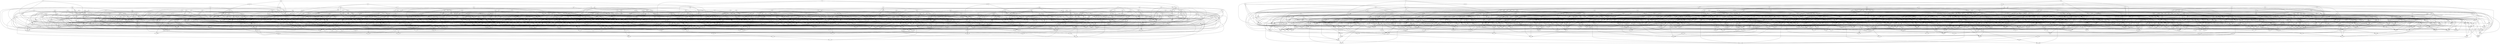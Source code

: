digraph {
	zsx -> hvl
	zsj -> gmx
	zsj -> xgd
	zsj -> tbb
	rbb -> pbx
	rbb -> gtj
	frz -> qfr
	frz -> nhc
	zzf -> gqd
	zzf -> pxp
	qcr -> zbz
	qcr -> vmz
	htd -> jln
	mkd -> qrx
	ndl -> xcv
	ndl -> bvt
	jdr -> tfb
	jdr -> tbn
	jdr -> gmz
	hcz -> tjc
	hcz -> nrh
	qnx -> jxg
	qjf -> ztk
	qjf -> jsl
	rgq -> spq
	rgq -> srx
	rgq -> cgs
	rgq -> jhj
	fhl -> nzp
	tdv -> zss
	fqz -> zqc
	zbt -> hxc
	zbt -> cbh
	zbt -> kpc
	zbt -> fls
	zbt -> rvq
	xqn -> lhc
	xqn -> prp
	xqn -> hgk
	xqn -> tjb
	qfx -> plj
	qfx -> gmb
	bmx -> xxh
	hhj -> xrj
	bbl -> mmp
	bbl -> hhr
	bbl -> xqk
	bbl -> frz
	tjl -> klk
	tbh -> psc
	tbh -> tsm
	tbh -> jjc
	dbb -> tst
	dbb -> bck
	pxp -> jsf
	bqm -> snb
	bqm -> fhj
	bqm -> zpm
	bqm -> vmv
	bqm -> xht
	fzp -> rgv
	fzp -> bjv
	fzp -> xgd
	fzp -> zpr
	pkq -> mjx
	pkq -> rzz
	pkq -> rgj
	bsv -> nlz
	bsv -> rkc
	bsv -> jkg
	bsv -> zfc
	ppz -> cdc
	ppz -> ssm
	ppz -> dpm
	tbq -> tbh
	tbq -> nqh
	tbq -> gnk
	tbq -> gjs
	zgp -> zcd
	zgp -> bxz
	zgp -> qns
	xxq -> blc
	xxq -> msk
	mkf -> gkz
	mkf -> qfr
	mkf -> ggx
	nts -> mhv
	nts -> cpc
	nts -> jkv
	nts -> bpl
	kqs -> bht
	tqv -> cbn
	tqv -> xtd
	tqv -> hsb
	tqv -> jsf
	crx -> dlb
	crx -> snb
	bzm -> jjv
	mrt -> lpm
	kds -> zqx
	kds -> lpn
	kds -> tnv
	kds -> xzx
	qss -> xgd
	qss -> tvt
	qss -> bmg
	qss -> cfc
	pcn -> vlk
	pcn -> nvp
	pcn -> xnh
	pcn -> qjf
	hxt -> hzg
	hxt -> mgc
	hxt -> kbb
	hxt -> hkl
	mjv -> tmp
	mjv -> ndj
	mjv -> ktf
	nnr -> grs
	tsm -> grj
	cls -> jgz
	cls -> tvf
	kpr -> ljq
	kpr -> vdp
	xzk -> pgx
	xzk -> jdq
	xzk -> qdp
	zjs -> bdm
	zjs -> grp
	zjs -> snb
	zjs -> ffv
	zjs -> mqf
	sxr -> grs
	sxr -> cpc
	xzg -> fsf
	xzg -> xzk
	cdz -> qxr
	qtr -> bzc
	jvd -> nkk
	jvd -> kkt
	jjh -> nnr
	jjh -> kjt
	jdb -> njt
	jdb -> tsk
	jdb -> njp
	jdb -> ptz
	zdg -> hrn
	zdg -> psc
	zdg -> lcf
	qcp -> cbs
	qcp -> mmm
	qcp -> lsm
	qcp -> bmx
	ncs -> gkb
	ncs -> pjm
	ncs -> mkd
	ncs -> lmj
	rcj -> qhv
	scz -> bhx
	scz -> bqx
	scz -> brj
	kjn -> pkb
	kjn -> lsm
	kjn -> bkr
	kjn -> mlg
	cqn -> qhb
	cqn -> rkt
	cqn -> ksf
	cqn -> jln
	csl -> svz
	csl -> qfc
	jgp -> bht
	jgp -> gsb
	jgp -> czx
	qzr -> btb
	qzr -> rnv
	klk -> tbb
	kqz -> nbk
	kqz -> zdd
	kqz -> qln
	kqz -> dss
	kqz -> pql
	vnh -> dnj
	vnh -> bgn
	vnh -> knn
	vnh -> cdz
	kzl -> xkv
	kzl -> jsl
	mtv -> lmh
	mtv -> zkj
	mtv -> vcv
	dzp -> zbp
	dzp -> qhb
	dzp -> ndv
	zzx -> fhl
	pjf -> mvr
	pjf -> sxs
	pjf -> hpn
	pjf -> vrl
	njt -> bzc
	pzq -> gch
	brt -> rsb
	cbg -> bfb
	cbg -> qzn
	cbg -> xtb
	qhl -> xfs
	xtd -> bsr
	xtd -> fnm
	hfm -> gpf
	hfm -> kxj
	hfm -> kzc
	mpm -> bkc
	mpm -> jgz
	mpm -> lmg
	gfm -> gjb
	gfm -> nnr
	gfm -> cbs
	gfm -> pqm
	qhf -> cmn
	qhf -> zpr
	qhf -> jjh
	jdx -> jjc
	bpx -> pjc
	rpr -> qvv
	rpr -> rpm
	rpr -> vgg
	rpr -> gjb
	rpr -> cjj
	cvl -> zvg
	cvl -> btf
	gdh -> kbx
	gdh -> vvb
	gdh -> hbn
	lvc -> qnd
	lvc -> vml
	lvc -> rdc
	lvc -> kcp
	gxb -> nbb
	dxn -> hpr
	dxn -> tsq
	dxn -> qxn
	dxn -> rsg
	dxn -> pvx
	dxn -> vrl
	jmn -> tbt
	dzv -> lpt
	dzv -> xkb
	dzv -> bmg
	ffv -> rvq
	sft -> tvz
	sft -> pgx
	dmp -> vtm
	dmp -> qcr
	dmp -> hdr
	dmp -> rbr
	pbp -> grs
	lrn -> qzn
	lrn -> vkd
	lrn -> cfm
	psh -> dqc
	psh -> ftk
	psh -> zhr
	lkk -> gnx
	lkk -> qnb
	lkk -> zdd
	lkk -> kff
	kgv -> rdc
	kgv -> lht
	kgv -> ffm
	ncb -> tsk
	ncb -> clx
	ncb -> dtx
	szh -> dtf
	szh -> fvk
	szh -> grp
	pjp -> zbz
	pjp -> pqq
	pjp -> hvq
	pjp -> bhf
	xlb -> cmn
	fbn -> mqm
	qdq -> gxn
	qdq -> dcs
	ggx -> qfh
	ggx -> gqd
	bmp -> zkn
	bmp -> gjl
	bmp -> zjp
	kfn -> gkb
	kfn -> ntk
	kfn -> lrr
	kff -> rlx
	kff -> lcx
	kff -> qdt
	kfz -> ntn
	kfz -> hpn
	kfz -> xdz
	kfz -> llk
	cbm -> cjj
	vfb -> dgs
	vfb -> rzh
	vfb -> tpf
	vfb -> rsk
	vfb -> fzh
	dvq -> gjz
	dvq -> bmt
	dvq -> mzl
	dvq -> mrg
	xnz -> nfp
	xnz -> bsr
	xnz -> dpm
	xtb -> fsd
	mls -> pbj
	mls -> zzf
	rhl -> vmf
	jrx -> fdb
	jvk -> cpm
	jvk -> rhv
	hqd -> vgh
	hqd -> gmx
	hqd -> sff
	hqd -> jkg
	zss -> nkn
	nft -> jkp
	nft -> bzm
	nft -> jrq
	hpl -> mcn
	hpl -> xcv
	hpl -> qst
	hpl -> sgt
	vbl -> zjk
	vbl -> kxj
	vbl -> mbg
	kqh -> qgk
	kqh -> rsj
	kqh -> jzp
	kqh -> dvf
	fjg -> ggl
	dbn -> zvs
	dbn -> mmq
	qhb -> hjs
	qhb -> nhr
	xql -> ngr
	xql -> tdv
	knx -> bzm
	knx -> lnm
	knx -> mln
	hvc -> tbk
	hvc -> bjq
	hvc -> fpk
	hvc -> xlb
	gqz -> nxx
	gqz -> qcp
	pmp -> vzc
	pmp -> lmt
	mhj -> kkl
	mhj -> xgr
	mhj -> rvk
	djc -> dtd
	djc -> lmn
	djc -> zcd
	djc -> bzm
	nqf -> vml
	nqf -> phl
	nqf -> nzt
	nqf -> tbl
	mbk -> mch
	mbk -> vcv
	mbk -> qlr
	mbk -> dqr
	mbk -> drf
	mbk -> hvz
	mbk -> ktx
	gvl -> bhn
	hzn -> tqn
	pps -> zgv
	pps -> rnd
	pps -> vbg
	txv -> rqh
	txv -> lmc
	txv -> bhv
	mqj -> rhv
	lgn -> cbh
	bkc -> xnf
	nbk -> hvl
	xkn -> gch
	qns -> vcv
	qns -> lqr
	glc -> zvs
	glc -> mxn
	ndg -> kht
	ndg -> hfx
	ndg -> rkg
	mpz -> msk
	ztj -> hpr
	cql -> fkr
	cql -> gtn
	xvb -> lkb
	xvb -> tst
	xvb -> mmg
	xvb -> ghk
	vfq -> dnb
	vfq -> fdb
	vfq -> qkf
	vfq -> mmr
	vfq -> cnb
	tkr -> vmh
	tkr -> hvl
	tkr -> znt
	tkr -> ltd
	tfm -> bgr
	tfm -> xll
	tfm -> dkh
	tfm -> qhn
	ztv -> mmp
	ztv -> rpj
	bmr -> ztk
	bmr -> hcc
	bmr -> gmb
	ttv -> zbn
	ttv -> rjr
	ttv -> vrg
	ttv -> bjg
	ncf -> mpz
	ncf -> jlp
	ncf -> rhg
	qdp -> nlb
	vdp -> vgh
	sqz -> nbb
	sqz -> cfg
	sqz -> gsx
	sqz -> pmr
	nlf -> gkz
	nlf -> lhj
	tjb -> smq
	tjb -> btb
	cmc -> gvk
	tsq -> kpj
	czp -> hbn
	czp -> src
	gps -> sft
	gps -> mzq
	gps -> bzj
	gps -> czx
	lvg -> tsq
	lvg -> rlg
	lvg -> jmz
	qch -> fpg
	qch -> qxb
	qch -> gmn
	qch -> rpm
	qpz -> mnn
	tzd -> zsj
	tzd -> btq
	tzd -> znn
	dfv -> gdj
	dfv -> xpr
	dfv -> vks
	jpt -> psc
	jpt -> dvd
	jpt -> hqd
	jpt -> cbq
	lvv -> fhn
	lvv -> qns
	lvv -> hcc
	lvv -> plb
	tmf -> lfl
	tmf -> lvg
	tmf -> dbp
	tmf -> vfx
	rhg -> lqz
	cfg -> nkl
	cfg -> vtk
	cfg -> plj
	vbr -> zmg
	vbr -> xtb
	vbr -> xhz
	vbr -> fjr
	tmp -> xbf
	tmp -> dxb
	vmh -> nlb
	vmh -> hpx
	shx -> xkn
	shx -> xbf
	shx -> gqf
	sdb -> jnj
	sdb -> bhd
	sdb -> vln
	sdb -> bcp
	qmr -> vnc
	qmr -> rpq
	qmr -> qln
	qmr -> lhj
	rpn -> tll
	rpn -> mnm
	rpn -> qpc
	rpn -> xvx
	qrg -> sxl
	qrg -> lsz
	bdm -> htd
	bdm -> dxb
	bdm -> dbn
	jlp -> kgn
	jlp -> cht
	jlp -> fhj
	svl -> cbm
	svl -> xxm
	mjr -> vqg
	mjr -> ngt
	mjr -> mbg
	mzq -> czt
	xtf -> jgh
	xtf -> nbt
	xtf -> zsn
	xtf -> vdc
	nhc -> gsx
	nhc -> xhv
	kzj -> grp
	kzj -> ktr
	mld -> cbg
	mld -> jvx
	mld -> pns
	mld -> pbj
	mld -> vck
	lqr -> rpj
	gkz -> zjp
	fsz -> vsz
	fsz -> bck
	fsz -> smr
	fsz -> mvv
	jpr -> kpj
	jpr -> xsn
	jpr -> fvk
	qst -> zsd
	ghf -> fjn
	ghf -> pbj
	ghf -> mtb
	hcv -> ffs
	hcv -> mxp
	hcv -> sgt
	hcv -> gbp
	sht -> ncf
	sht -> qst
	sht -> sqc
	sht -> mjj
	bfb -> ctz
	bfb -> pnr
	bfb -> qzr
	rkt -> lrg
	rkt -> svl
	rkt -> tbx
	rkt -> mjr
	ltb -> cmc
	ltb -> ldn
	ltb -> jxd
	cbs -> ffs
	lcp -> klf
	lcp -> cdc
	lcp -> fgf
	xmb -> rdl
	xmb -> hpr
	xmb -> ljq
	xmb -> plq
	znn -> pqm
	mgr -> gtj
	mgr -> rhb
	mgr -> nhc
	mmf -> btf
	mmf -> vjd
	mmf -> tnv
	mmf -> pfq
	mmf -> hzz
	mmf -> dlk
	gln -> lmd
	qvv -> hhj
	qvv -> jpk
	fql -> ktx
	fql -> ftr
	qrm -> vcr
	qrm -> nmq
	qrm -> slg
	qrm -> pxp
	qrm -> dds
	dqh -> gch
	dqh -> gkb
	dqh -> qlz
	bvt -> qmk
	pdr -> rnz
	pdr -> ckq
	pdr -> nkt
	pdr -> tvf
	nrb -> lmh
	nrb -> cdc
	gtk -> vjk
	gtk -> hxc
	tnv -> vjm
	tnv -> lmt
	bvx -> vtk
	bvx -> pqq
	bvx -> csl
	gfx -> tkj
	gfx -> lpt
	gfx -> mkd
	gfx -> bgr
	gfx -> ckq
	rmt -> gcr
	rmt -> rjn
	rmt -> xdc
	rmt -> tbl
	mqf -> jhj
	mqf -> spq
	bhf -> nkk
	trq -> pbp
	nsj -> xgr
	mlr -> rpv
	mlr -> gmk
	mlr -> rbr
	mlr -> qnv
	bbh -> rsg
	bbh -> vts
	bbh -> vdp
	bbh -> rlf
	bbh -> tfb
	srg -> cdc
	srg -> ghf
	fpl -> dlq
	fpl -> snj
	fpl -> dzj
	qlk -> zss
	qlk -> grj
	rqt -> ndv
	rqt -> kbz
	rqt -> rbk
	rqt -> vzg
	mrg -> dvx
	mrg -> qxz
	mrg -> xtb
	mrg -> jpv
	sfq -> txj
	sfq -> gmx
	gdj -> hcc
	plq -> rnd
	plq -> gxm
	rql -> tvf
	rql -> czj
	rql -> jqr
	rql -> vjk
	hkz -> htb
	hkz -> lrr
	hkz -> zbp
	hkz -> xxq
	ksx -> vcr
	ksx -> hll
	ksx -> qqt
	vvb -> mln
	vvb -> dgl
	lkb -> btk
	lkb -> lqd
	xvz -> rfz
	xvz -> jnm
	xvz -> gqd
	xvz -> vbn
	rfg -> nft
	rfg -> bjg
	rfg -> qcr
	rfg -> fgd
	xvn -> ndl
	xvn -> svl
	xvn -> zbf
	xvn -> btq
	dpn -> rvq
	dpn -> ztj
	dpn -> cpc
	ktt -> prx
	xlk -> srv
	xlk -> hvq
	xlk -> gjl
	xlk -> nfp
	xlk -> rfj
	jqr -> cfc
	jqr -> vvr
	jqr -> rzh
	jqr -> brt
	ptt -> qxn
	ptt -> kzj
	jgb -> fbn
	jgb -> qlr
	sgb -> qfc
	sgb -> pjc
	sgb -> lqp
	gss -> qvv
	gss -> kxj
	gss -> cht
	jkp -> fqz
	jkp -> tjb
	mpk -> pcv
	mpk -> gkk
	mpk -> hxc
	mpk -> nlm
	mpk -> lnp
	mpk -> hhj
	sjd -> dqm
	sjd -> dnt
	sjd -> zbf
	sjd -> kmk
	dgs -> kmv
	sff -> vdj
	sff -> gxm
	sff -> fzh
	vms -> xmh
	vms -> bjt
	vms -> nbg
	vms -> ndj
	xxm -> vxn
	pvn -> znz
	pvn -> phv
	pvn -> xbx
	lcb -> jvx
	lcb -> thq
	lcb -> zsn
	lcb -> lmk
	lcb -> jnm
	vkd -> ppd
	vkd -> vlk
	vkd -> mlr
	qnm -> xhz
	qnm -> pvz
	qnm -> bhn
	ctc -> lzg
	ctc -> ldn
	ctc -> hsb
	ctc -> xdc
	nxj -> gjl
	nxj -> qqh
	nxj -> vck
	nxj -> qxr
	crl -> zml
	crl -> tjb
	xrl -> pgx
	hng -> ndj
	hng -> dnt
	hng -> hvr
	hng -> kmg
	hng -> qpz
	hng -> pxh
	bvc -> cnr
	gxr -> qgb
	txt -> lvg
	txt -> bkr
	shg -> ckf
	dzx -> xql
	dzx -> vzg
	dzx -> fpx
	nvb -> gjs
	nvb -> htd
	nvb -> ctx
	hpq -> ggp
	fjc -> zbf
	jcl -> vcg
	jcl -> jdh
	jcl -> zvs
	tjm -> vxd
	tjm -> sck
	tjm -> vdj
	fdc -> trb
	fdc -> lzn
	fdc -> jpg
	jhb -> tzm
	jhb -> blc
	jhb -> rpm
	jhb -> srx
	chp -> hhj
	chp -> hfj
	chp -> tml
	chp -> sjd
	chp -> lxc
	hfh -> zbf
	hfh -> jnk
	hfh -> vjk
	lxc -> szl
	lxc -> jmf
	lxc -> srd
	vbg -> vgh
	kcp -> lxm
	kcp -> gtj
	tcz -> ctd
	tcz -> xmb
	tcz -> vzh
	vkg -> hgk
	vkg -> tbl
	vkg -> jvd
	vkg -> zkn
	pxh -> gtn
	pxh -> xxc
	pxh -> fpv
	rzh -> ptz
	rzh -> ljd
	lbf -> kpl
	lbf -> jsp
	lbf -> hxh
	xvs -> gpt
	xvs -> xhf
	pfz -> rpv
	pfz -> mtb
	pfz -> xzp
	hjd -> ggt
	hjd -> pzh
	hjd -> vvb
	hjd -> slg
	gnl -> vmf
	gnl -> cpt
	gqb -> tlq
	gqb -> gjs
	gqb -> mmq
	gqb -> sgk
	lxd -> qvp
	lxd -> ngl
	xjq -> xqh
	xjq -> mgd
	xjq -> xrl
	rrd -> blc
	rrd -> msz
	rrd -> xlq
	rrd -> mqj
	rrd -> htb
	blk -> shg
	blk -> bns
	blk -> xvc
	blk -> xsb
	fjs -> cnd
	fjs -> dnr
	fjs -> fzn
	nnd -> zbz
	nnd -> vmh
	vjd -> ppz
	vjd -> vrn
	lxm -> vmz
	lxm -> vsz
	dsz -> slz
	dsz -> nkh
	dsz -> gsx
	dsz -> hhd
	dsz -> gxr
	dsz -> clr
	dsz -> mjb
	ctd -> ktr
	ctd -> gmn
	hfg -> rbr
	hfg -> hhr
	hfg -> lkb
	hfg -> lzd
	hfg -> jzp
	tlk -> bhv
	tlk -> rkc
	lrh -> bkc
	lrh -> mkd
	lrh -> kjs
	lrh -> zgv
	lrh -> dfn
	lrh -> dnt
	rcz -> kzc
	rcz -> jhx
	msx -> rlq
	msx -> bfk
	xzf -> tvf
	xzf -> vvk
	xzf -> rkx
	bxj -> gjz
	bxj -> btb
	qcb -> ctx
	qcb -> xnf
	qcb -> lqz
	llt -> qdq
	llt -> rhb
	llt -> nzp
	dbl -> nxr
	dbl -> szl
	dbl -> hmm
	dbl -> flf
	dbl -> jkg
	vjm -> nqf
	vjm -> ghk
	vjm -> qnc
	gxn -> knn
	gxn -> bkt
	gxn -> dsr
	gxn -> jmn
	mlp -> zrf
	mlp -> jqk
	mlp -> gst
	mlp -> tbn
	hzl -> cgz
	hzl -> dzj
	hzl -> cgs
	hzl -> sbc
	qdc -> rqj
	xrh -> qcp
	xrh -> vhr
	ngb -> jxg
	ngb -> mls
	ngb -> pfz
	ngb -> ffj
	xfm -> vgh
	xfm -> dzp
	rmb -> vbg
	chj -> xrl
	chj -> pvz
	chj -> tgj
	rpm -> fzs
	lsm -> gpf
	lsm -> fkr
	qdt -> bmr
	qdt -> gmk
	qdt -> vks
	vxd -> rqg
	vxd -> vlg
	vxd -> gzk
	vxd -> xlq
	vxd -> lsz
	txf -> vgh
	txf -> mhv
	txf -> zct
	txf -> vpc
	rzt -> vbg
	rzt -> zlt
	rzt -> fzs
	htl -> xrj
	htl -> ptt
	htl -> mbp
	pmr -> dbb
	zxr -> gsb
	mvx -> xbt
	mvx -> vrn
	mvx -> fbf
	smn -> ggp
	smn -> bmd
	prx -> fsf
	pql -> bqx
	pql -> gcl
	khs -> rfj
	fdh -> szh
	fdh -> jhx
	zsn -> xbt
	zsn -> bqs
	jlz -> zqc
	jlz -> ngl
	jlz -> ztv
	jlz -> gdh
	jlz -> bft
	mss -> hzm
	mss -> kgn
	mss -> tjk
	lnm -> jcm
	lnm -> lcg
	zds -> ptz
	zds -> zgv
	zds -> rzz
	rpq -> bpx
	rpq -> gzl
	cvk -> vns
	cst -> pmr
	cst -> pqf
	cst -> kqs
	tfb -> vqx
	tfb -> vfr
	dlb -> zgv
	ngl -> kkt
	ngl -> psp
	vhr -> lgn
	vhr -> zsd
	pbj -> jks
	gqt -> dxb
	gqt -> zlt
	gqt -> bjv
	gqt -> xxz
	gqt -> mmm
	ccp -> tml
	ccp -> bkf
	ccp -> xlb
	ccp -> cls
	bmt -> rpj
	bmt -> dbz
	bmt -> fbf
	bmt -> pkz
	fhn -> bfc
	fhn -> zzf
	fhn -> hzz
	fhn -> bnl
	nzg -> hbb
	nzg -> kzc
	nzg -> cpt
	nzg -> ktf
	sps -> qng
	sps -> ftj
	hlf -> clr
	hlf -> lpn
	hlf -> ldf
	hlf -> kbn
	gfr -> fhl
	gfr -> fzk
	tcb -> cql
	tcb -> fff
	tcb -> htl
	tcb -> lsm
	brm -> bqs
	snb -> zfc
	qhn -> xdz
	fvk -> vlg
	fvk -> tsk
	fvk -> cjj
	ksm -> vfn
	ksm -> nzt
	ksm -> mlr
	ksm -> llt
	xbh -> zvh
	xbh -> bgg
	xbh -> nhr
	xbh -> tbg
	npf -> btb
	npf -> bvc
	npf -> zqj
	npf -> dbz
	rjp -> xlq
	rjp -> rgv
	rjp -> qrx
	rjp -> tbg
	njp -> jqf
	njp -> fmn
	lmt -> gfp
	cfm -> hpx
	cfm -> fnz
	cfm -> mcm
	cfm -> jdf
	htc -> vgr
	htc -> mcm
	htc -> tjb
	htc -> jvd
	hgn -> jnv
	bgb -> dfv
	bgb -> trp
	bgb -> jcm
	bgb -> glt
	bgb -> qnv
	ngv -> jmf
	ngv -> pqn
	ngv -> xsn
	ngv -> rgj
	nxr -> ksf
	nxr -> gbk
	nxr -> tlk
	qfp -> dxc
	qfp -> qhn
	fkl -> xvk
	fkl -> zsd
	bpl -> trb
	jqk -> tsk
	jqk -> tqp
	llk -> pbp
	llk -> xmj
	nxl -> dvf
	nxl -> grc
	nxl -> hsb
	smr -> smn
	ckp -> fjg
	ckp -> sxs
	hzm -> gcx
	hzm -> bjv
	tkq -> vmv
	tkq -> ptz
	tkq -> lfl
	cxd -> rlg
	cxd -> tjk
	cxd -> sfz
	mrm -> psc
	mrm -> zvs
	xfh -> pjm
	xfh -> mxp
	xfh -> vdt
	xfh -> gcx
	xfh -> nqz
	mnb -> bfh
	mnb -> nnr
	ksc -> pcv
	ksc -> jkv
	ksc -> lcl
	ksc -> mcn
	fpx -> qlk
	fpx -> ckp
	fpx -> rlf
	xvc -> znx
	nzd -> lpm
	nzd -> cfv
	nzd -> nbk
	qnb -> grq
	qnb -> pqk
	qnb -> rvk
	bgg -> zdg
	bgg -> fkr
	bgg -> xxc
	rxk -> xzg
	rxk -> bht
	zqz -> ffm
	zqz -> jkp
	zqz -> ssc
	zqz -> hhd
	zfz -> cpt
	zfz -> sff
	zfz -> sbj
	zpr -> mtq
	zpr -> vzg
	lzq -> rhg
	lzq -> mmq
	lzq -> zvh
	lzq -> xmh
	tll -> mrn
	tll -> lrn
	tll -> fgd
	xgj -> fcf
	xgj -> nxx
	xgj -> sbj
	xgj -> zrg
	vvg -> dbb
	vvg -> dqc
	vvg -> hnq
	vvg -> gqk
	vvg -> zqj
	mcm -> zsx
	bkt -> jdq
	bkt -> jgh
	bkt -> gmb
	xfr -> jrm
	pck -> dkg
	nqz -> kjt
	vlc -> vns
	mln -> ghk
	xxh -> mjj
	rnv -> tvz
	tdb -> ffq
	tdb -> vmf
	tdb -> clx
	tdb -> nqx
	gmk -> zxr
	gmk -> qbx
	dqr -> fnz
	dqr -> tfs
	dqr -> nmg
	nqx -> vns
	nqx -> csf
	nqx -> ctx
	kbn -> qxr
	ctx -> vns
	nmg -> knx
	nmg -> klf
	nmg -> kkl
	nmg -> jsp
	tfs -> nbn
	tfs -> qzf
	tfs -> qzr
	sxf -> kmk
	sxf -> zkh
	sxf -> tcz
	sxf -> dvd
	dpg -> mtv
	dpg -> vrn
	dpg -> skt
	dpg -> fzn
	dpg -> bhn
	gnx -> plb
	gnx -> hfg
	gnx -> qgs
	ksf -> ntn
	ksf -> xvk
	ksf -> rtg
	sqj -> svz
	sqj -> qnc
	sqj -> khs
	xdb -> ddc
	xdb -> nqt
	xdb -> khs
	ffk -> znx
	ffk -> xhv
	czt -> rbr
	czt -> nzt
	ssr -> tqp
	ssr -> mjv
	zqc -> xvc
	qnd -> ltd
	qnd -> kbn
	qnd -> ddc
	gzg -> btf
	gzg -> nkk
	rqm -> hkg
	rqm -> cgz
	rqm -> czj
	rqm -> xmj
	phl -> lfn
	phl -> kkl
	phz -> cgs
	phz -> bhz
	phz -> mpz
	ftz -> cjg
	ftz -> dqc
	ftz -> nzt
	ftz -> gzv
	flf -> rvf
	flf -> jkv
	flf -> ncf
	ckq -> nhr
	ckq -> mmr
	ckq -> dkq
	dlh -> frq
	dlh -> lnp
	dlh -> txf
	dlh -> tvf
	lnq -> tsm
	lnq -> bmx
	rkx -> cnb
	ljq -> trq
	ljq -> xbf
	bmk -> hgn
	bmk -> lpc
	bmk -> glc
	cgd -> xdq
	cgd -> prb
	cgd -> sfq
	xgd -> rsb
	ggp -> ffj
	qgs -> brm
	qgs -> mvx
	qgs -> dgl
	jcz -> lqp
	vdt -> kzc
	mqk -> cbs
	mqk -> tbh
	mqk -> drj
	mqk -> kpc
	cnr -> mch
	cnr -> zxr
	mnn -> bpl
	zxj -> xnf
	zxj -> hbb
	tgg -> pkz
	tgg -> hfx
	vfr -> hpn
	vfr -> grp
	vfr -> fjc
	jkd -> rbv
	jkd -> ksl
	jkd -> jmz
	jkd -> jcs
	jkd -> ncb
	hfj -> frq
	vqg -> mzs
	vqg -> jnk
	jcf -> qzn
	jcf -> ssd
	jcf -> nlf
	jcf -> xhz
	xfb -> phl
	xfb -> psp
	xfb -> qfx
	mtf -> gph
	mtf -> hcc
	mtf -> qnm
	mtf -> rkg
	mtf -> cdc
	hbv -> cht
	hbv -> jkr
	hbv -> rqc
	ldh -> rfz
	ldh -> bfx
	ldh -> dcs
	ldh -> xkv
	rvk -> fbf
	rvk -> xrn
	tmj -> xrh
	tmj -> pkb
	tmj -> mtg
	tmj -> hsc
	prp -> ktx
	prp -> grc
	bfh -> grp
	bfh -> mnn
	lpm -> djb
	ckh -> lnp
	lzc -> gkz
	lzc -> bgn
	lzc -> bkt
	lzc -> gxb
	pzh -> nsj
	pzh -> bqp
	jxp -> qxn
	jxp -> xnr
	jxp -> msx
	jxp -> kph
	lkv -> xks
	lkv -> gkg
	lkv -> jln
	lkv -> msx
	nbt -> slg
	nbt -> hgk
	nbt -> ffl
	tzm -> fkl
	tzm -> kzj
	tzm -> sqf
	tvp -> bmx
	tvp -> jxr
	tvp -> pjd
	ggg -> hrp
	ggg -> hgk
	ggg -> sdf
	ggg -> kgv
	tbl -> vzc
	zvr -> cxj
	zvr -> bqp
	zvr -> qnx
	xkb -> msk
	xkb -> sbc
	xkb -> hvr
	dpv -> xhz
	dpv -> brm
	dpv -> bts
	dpv -> lqd
	srv -> fzk
	srv -> vcr
	srv -> smr
	pkv -> kkt
	pkv -> brm
	pkv -> xgm
	pkv -> cpk
	gbj -> klr
	gbj -> pcn
	gbj -> sps
	gbj -> dtt
	rqc -> zdg
	rqc -> rvf
	rbx -> vjd
	rbx -> dvx
	rbx -> nbb
	rbx -> fqz
	nmq -> rkg
	nmq -> hdh
	nmq -> ghf
	lfn -> ztk
	hvz -> jcz
	hvz -> nvj
	qcl -> lrg
	qcl -> bdd
	qcl -> fnj
	sgj -> lnm
	sgj -> rhb
	sgj -> rml
	sgj -> dsj
	vdc -> hsv
	vdc -> ztk
	vdc -> tbt
	vdc -> qcq
	cqx -> dkh
	cqx -> cfc
	lsn -> vtm
	lsn -> vhf
	lsn -> gnh
	pfq -> sgb
	pfq -> kbx
	pfq -> smq
	pfq -> slb
	kbb -> vdp
	vkv -> ntz
	vkv -> xds
	vkv -> cbq
	vkv -> rqc
	vkv -> pnb
	cfc -> rvf
	cfc -> vts
	cfc -> zsd
	qbx -> lpn
	pvz -> znt
	jtb -> brc
	jtb -> rlq
	jtb -> sgt
	jtb -> tjl
	jtb -> kfp
	mgc -> txt
	mgc -> brt
	pch -> pck
	pch -> vpc
	pch -> bkf
	kjs -> tjl
	kjs -> dbd
	kjs -> brc
	vqx -> bzc
	zcz -> lnm
	zcz -> jhm
	zcz -> jdv
	zcz -> pqf
	cfv -> lhj
	tbb -> nxn
	qvp -> pvg
	qvp -> pxp
	qvp -> qqh
	qvp -> nzc
	qvp -> lzg
	rlx -> tbt
	zhc -> bcp
	zhc -> jnt
	zhc -> rsk
	dvf -> qdc
	dvf -> qqh
	qkr -> rcv
	qkr -> lsm
	qkr -> jvk
	qkr -> vns
	zkh -> lpc
	zkh -> tgn
	dtj -> sqc
	dzc -> hll
	dzc -> zsx
	dzc -> trp
	sgr -> lzd
	sgr -> gvl
	sgr -> bnl
	sgr -> vhv
	sgr -> zxr
	vcq -> hbb
	vcq -> vxn
	vhf -> pbx
	vhf -> smr
	vhf -> zbn
	vkn -> psf
	vkn -> sgg
	vkn -> lrv
	vkn -> fjg
	hrp -> csv
	hrp -> jcz
	hrp -> jfz
	dnb -> rrv
	dnb -> glr
	dnb -> htb
	gqf -> gjb
	lmj -> ljd
	lmj -> zds
	zps -> cnb
	zps -> trb
	zps -> gkk
	dnt -> tvp
	jdh -> tsk
	jdh -> tjs
	jdh -> hkl
	jdh -> jdx
	kmg -> mbm
	kmg -> pps
	kmg -> ngr
	dnj -> xrn
	dnj -> zbz
	dnj -> zqx
	ktg -> bjj
	ktg -> cdc
	ktg -> xpr
	ktg -> jxd
	ktg -> mzp
	ktg -> pqd
	kch -> gfp
	xzp -> rjn
	xzp -> bzj
	dch -> slb
	dch -> gxc
	dch -> gtj
	dch -> gfr
	dch -> pkx
	dch -> mzl
	dnd -> cls
	dnd -> fjg
	dnd -> xxm
	lht -> rhb
	lht -> xvc
	zlr -> rjr
	zlr -> tbl
	zlr -> zrp
	zlr -> grn
	zqx -> mgd
	rbq -> hjs
	rbq -> tkv
	zdl -> lmh
	zdl -> bmp
	bfg -> gxb
	bfg -> sft
	bfg -> zbz
	bfg -> bts
	rfc -> hzl
	rfc -> kpr
	jnf -> qsk
	jnf -> bmk
	jnf -> ktr
	jnf -> sml
	jnf -> xzf
	lmg -> lsz
	gds -> skc
	gds -> kmv
	gds -> sxl
	gds -> tsk
	qfh -> jzv
	qfh -> xrn
	cbr -> htb
	cbr -> dzj
	cbr -> jvk
	cbr -> fkl
	vmf -> qlk
	vmf -> vvk
	xnr -> tqn
	xnr -> jln
	xnr -> bfs
	xnr -> lbp
	xnr -> gmf
	xnr -> dbd
	qfv -> jjv
	qfv -> lxd
	qfv -> vgr
	xgl -> fpv
	xgl -> vbb
	xgl -> hfj
	xgl -> qpz
	xgl -> vdp
	qmz -> lkk
	qmz -> jdj
	qmz -> qnv
	qmz -> mtf
	qmz -> gvk
	pxj -> pdm
	pxj -> rlx
	pxj -> mqm
	kmv -> mss
	vtv -> ffk
	vtv -> pmr
	vtv -> nsj
	vtv -> hpq
	tqp -> hsc
	tqp -> llk
	brj -> zqc
	brj -> xvs
	vbn -> mmg
	vbn -> vzc
	hvp -> rzt
	hvp -> nqz
	hvp -> fzs
	hvp -> kmr
	chq -> qfh
	chq -> qfr
	chq -> zdk
	chq -> ltb
	xcf -> psh
	xcf -> bzj
	xcf -> thq
	xcf -> dbt
	xcf -> rxk
	xcf -> crl
	gkq -> tjc
	dfc -> rvf
	dfc -> jxr
	dfc -> njp
	qvt -> txv
	qvt -> kxj
	hff -> psc
	hff -> pzq
	fcf -> rcj
	nvp -> vks
	nvp -> jdf
	nvp -> znt
	shc -> czp
	shc -> lmh
	clr -> mcm
	dpz -> nxl
	dpz -> btb
	dpz -> qdc
	dpz -> pqk
	dpz -> kzr
	dpz -> pkf
	jpk -> fhj
	jpk -> zvs
	jpk -> qhv
	lcn -> tmp
	lcn -> lmc
	lcn -> msk
	pdg -> xbk
	pdg -> ltz
	pdg -> zdl
	pdg -> fnz
	txl -> rcs
	txl -> mrv
	drj -> rcj
	drj -> bvt
	drj -> mlh
	cjv -> zqs
	cjv -> nbb
	mcf -> hlp
	mcf -> pgx
	mcf -> smn
	zlt -> pjd
	kxj -> msz
	dkq -> htb
	dkq -> gmx
	dkq -> rcc
	shn -> ffk
	shn -> lgr
	shn -> bns
	pst -> bvx
	pst -> gph
	pst -> dvf
	pst -> qjf
	cxj -> gnh
	cxj -> zbn
	tpp -> ztv
	tpp -> zsx
	tpp -> xqx
	tpp -> xfb
	gcr -> hbz
	gcr -> czt
	gxm -> xks
	skc -> sxr
	skc -> mrv
	skc -> bmg
	slb -> bxz
	kqg -> slb
	kqg -> gkq
	kqg -> mch
	kqg -> jxd
	rlq -> qhb
	nqt -> xsr
	nqt -> dtt
	nqt -> fnm
	gkm -> prx
	ktf -> pck
	xnh -> mnq
	xnh -> dss
	xnh -> bfc
	xnh -> mls
	xhf -> jdf
	mcs -> fhl
	mcs -> lpm
	mcs -> tvz
	zxt -> mpz
	zxt -> mmq
	zxt -> cmn
	zxt -> rrv
	jcq -> lgn
	jcq -> sbq
	jcq -> msx
	zgx -> jrm
	zgx -> plb
	zgx -> jrq
	lhz -> lrr
	lhz -> bhz
	lhz -> pkb
	lhz -> mbp
	dbt -> ssm
	xsb -> vgr
	xsb -> bpp
	xsb -> pdm
	hpn -> dnp
	hpn -> rsg
	rdc -> xsr
	rdc -> sjb
	vsl -> mbf
	vsl -> bkr
	vsl -> crx
	tjg -> pvn
	tjg -> smr
	tjg -> dnr
	tjg -> znz
	vml -> gsm
	vml -> vbn
	nbc -> lfn
	nbc -> dqs
	nbc -> vzc
	gst -> sfz
	gst -> hkl
	xbf -> xmj
	vvr -> dtx
	vvr -> nfs
	vvr -> dkg
	rdd -> xzg
	rdd -> rqj
	rdd -> zbz
	zkj -> tjj
	dtx -> ndv
	dtx -> rcc
	dtx -> tzh
	mrv -> svl
	grv -> bqp
	grv -> jdd
	grv -> pmp
	grv -> vbn
	cvm -> vzg
	cvm -> std
	cvm -> dzm
	cvm -> gqf
	cvm -> mbf
	cvm -> hvr
	cnb -> pzq
	cnb -> glc
	xdn -> ckp
	xdn -> lrv
	xdn -> hgn
	xdn -> rgq
	lts -> grn
	lts -> nvj
	lts -> fgd
	hjr -> hpx
	hjr -> slz
	hjr -> gmk
	hjr -> mmg
	bcv -> hkg
	bcv -> ndj
	bcv -> nxn
	bcv -> mlg
	vcj -> xsn
	vcj -> nqz
	lqz -> sgh
	bcp -> gmn
	bcp -> zfc
	bcp -> njt
	hhb -> jqf
	hhb -> rzh
	hhb -> czj
	hhb -> xxh
	sgt -> vlg
	sjb -> pqf
	sjb -> nzc
	bhv -> kfp
	bhv -> jkq
	sjc -> mzl
	sjc -> zzx
	sjc -> pnr
	sjc -> phv
	tbk -> qhv
	tbk -> pck
	fbl -> brt
	fbl -> xrj
	fbl -> cmj
	fbl -> hqd
	fbl -> bzc
	fbl -> cgz
	cpk -> rbb
	cpk -> rxk
	cpk -> lsl
	cpk -> ksd
	cpk -> msm
	lzg -> sjb
	rcv -> fpx
	rcv -> zhk
	bmg -> pkb
	fdl -> gfr
	fdl -> qxr
	fdl -> zvg
	fdl -> pvg
	zrt -> jfz
	zrt -> lqr
	zrt -> vmz
	rvx -> cql
	rvx -> zxj
	rvx -> gss
	rvx -> bfk
	qxn -> rkc
	tmc -> sfq
	tmc -> ztj
	tmc -> jnv
	ztk -> ckf
	fjv -> vqr
	fjv -> bns
	fjv -> cnd
	fjv -> dtt
	fjv -> ssd
	qng -> dmn
	qng -> djc
	qng -> lmh
	jkr -> tvr
	jkr -> mjj
	jkr -> lrr
	jkr -> clx
	xzx -> nlb
	xzx -> bsr
	xzx -> ghk
	pjm -> bfk
	pjm -> zrg
	pjm -> gqz
	pjm -> vfx
	jdv -> gvl
	jdv -> vvp
	jdv -> gnf
	jdv -> htc
	jxd -> lqp
	xnf -> vcj
	rgr -> cdf
	rgr -> ltz
	rgr -> xbk
	rgr -> xfb
	rgr -> lcg
	trx -> hrp
	trx -> dbk
	trx -> lbf
	trx -> mqm
	trx -> xqh
	trx -> kqh
	nlm -> zlt
	ffn -> ggl
	ffn -> hrn
	ffn -> kpc
	fgf -> dgl
	nzh -> zxj
	nzh -> xds
	nzh -> bfs
	nzh -> xvk
	lpn -> bqs
	zxx -> mrm
	zxx -> gmz
	zxx -> jnt
	fpp -> psp
	fpp -> xzk
	fpp -> cnd
	ckz -> grc
	ckz -> dcs
	ckz -> jgp
	ckz -> zzf
	mch -> pmp
	qgb -> gjl
	cmj -> gqp
	cmj -> mxn
	ksd -> cmc
	ksd -> rnv
	ksd -> lqr
	rpv -> ctz
	rpv -> jrq
	xcm -> qbd
	xcm -> dsf
	xcm -> vzh
	hvn -> rbb
	hvn -> sdc
	dvx -> rfj
	dvx -> bjj
	ndh -> sbm
	ndh -> xsb
	tcg -> cbn
	tcg -> jdd
	tcg -> pkz
	zjk -> tkq
	zjk -> ktr
	zjk -> rnz
	zpm -> tjl
	zpm -> dnp
	tbn -> fpv
	zdv -> nvq
	zdv -> rgv
	zdv -> lcf
	zdv -> hzn
	zdv -> pch
	zdv -> hmm
	xhh -> ngz
	xhh -> bhf
	xhh -> psj
	xhh -> svz
	kbm -> kfl
	kbm -> vfn
	kbm -> pvg
	kbm -> zqs
	gcq -> jdd
	gcq -> lts
	gcq -> gln
	gcq -> pqd
	lmk -> bgn
	lmk -> bzj
	lfl -> tsq
	fxk -> bxz
	fxk -> vvp
	fxk -> mtf
	fxk -> jqv
	lld -> sdt
	lld -> rsd
	lld -> xkv
	lld -> thq
	pzd -> ndj
	pzd -> dsf
	pzd -> tvf
	pzd -> ptt
	cbh -> lrv
	khm -> tbb
	khm -> glr
	khm -> qst
	khm -> sgh
	xxc -> lcf
	ntt -> bgn
	ntt -> xrl
	ntt -> czx
	ntt -> jks
	hzg -> shx
	hzg -> zss
	hzg -> rlf
	hzg -> gqf
	ngt -> lmc
	ngt -> kbb
	ngt -> tbq
	vsz -> jcm
	sck -> gtk
	sck -> rcc
	sck -> gpf
	zrx -> ldf
	zrx -> mtf
	zrx -> cfv
	zrx -> pgt
	mmr -> vjk
	xlt -> hcz
	xlt -> cfm
	xlt -> fnm
	xlt -> bvc
	jsp -> cst
	qmn -> gmz
	qmn -> gzk
	qmn -> bkr
	qmn -> kjt
	mbm -> vzg
	mbm -> kmv
	xvk -> sxs
	dnr -> fbn
	dnr -> tcg
	dcp -> jnf
	dcp -> vfb
	dcp -> msz
	dcp -> spq
	lzf -> jgb
	lzf -> kcp
	lzf -> kbn
	vcr -> jkc
	pvx -> qmk
	zrf -> txl
	zrf -> hjs
	zrf -> rqg
	zrf -> bzc
	djb -> rfz
	frq -> xxz
	ffm -> gph
	ffm -> qdq
	fgh -> pjj
	fgh -> ffj
	fgh -> lhc
	fgh -> ppz
	psf -> ksl
	psf -> rhl
	psf -> tbq
	psf -> bgl
	vln -> sgh
	vln -> cqn
	vln -> ctb
	vln -> ckh
	pqn -> vpc
	pqn -> vfr
	pqn -> fdh
	pqn -> qvt
	pqn -> rcv
	sdc -> znx
	sdc -> hzz
	mnq -> tbt
	mnq -> mgd
	drs -> cdz
	drs -> xbt
	qnc -> ctz
	bml -> crx
	bml -> tdv
	bml -> lbp
	bml -> vpl
	nbg -> dzm
	nbg -> ckp
	nbg -> jhx
	qbd -> rqg
	qbd -> ztj
	qbd -> rqc
	hll -> pdm
	cdv -> pzq
	cdv -> sfz
	cdv -> czj
	cdv -> rnr
	mtq -> kzc
	ltz -> pqf
	ltz -> gvf
	ltz -> nzp
	cgm -> kzl
	cgm -> mgd
	cgm -> gdj
	cgm -> nrb
	ncg -> pdm
	ncg -> bnq
	ncg -> vph
	ncg -> khs
	ncg -> gln
	tjk -> gch
	tjk -> hfj
	tjk -> nlm
	bns -> fsf
	bns -> mzp
	hxh -> gkm
	gzx -> xnr
	gzx -> rkc
	gzx -> lcn
	gzx -> znn
	pbx -> hbn
	tvc -> ftk
	tvc -> pqq
	tvc -> fjf
	tvc -> dbk
	snf -> nrb
	snf -> rsj
	snf -> gpv
	stj -> lcg
	stj -> pgt
	stj -> kzl
	xlq -> rlg
	ltd -> lfn
	ltd -> slb
	ltd -> fhl
	xcj -> tfm
	xcj -> rqg
	xcj -> dtj
	xcj -> zsm
	sbc -> grp
	dtd -> hhr
	dtd -> xqk
	pjj -> qdq
	pjj -> zvg
	pjj -> lcx
	lbb -> rxd
	lbb -> pxj
	lbb -> ztv
	vhv -> ftr
	vhv -> hpq
	lfq -> vcj
	lfq -> gbk
	lfq -> dkq
	qsd -> vkv
	qsd -> zkh
	qsd -> dkc
	qsd -> tjk
	rbv -> jkq
	rbv -> msn
	rbv -> frq
	bjt -> jkv
	bjt -> hxc
	bjt -> kpn
	xtj -> xgd
	xtj -> ntk
	ckf -> rfj
	zks -> hdr
	zks -> plj
	zks -> bxj
	zks -> dpz
	lzd -> xqp
	lzd -> vgr
	qln -> mvv
	qln -> hsv
	fls -> rrv
	fls -> crs
	srs -> dxn
	srs -> kfn
	srs -> mqj
	srs -> zbp
	pls -> ktt
	pls -> gxr
	pls -> dbz
	pls -> mcs
	qfr -> jsf
	dqm -> tbk
	dqm -> dbn
	dqm -> zhc
	txj -> tjs
	txj -> btq
	txj -> jrx
	jcs -> mtq
	jcs -> hnv
	vvk -> qmk
	cmn -> jqf
	fzz -> dtj
	fzz -> pck
	fzz -> ght
	szn -> cqx
	szn -> rlf
	szn -> rqh
	szn -> sxf
	szn -> mvf
	zfh -> lrv
	zfh -> dfx
	zfh -> rkx
	zfh -> pnb
	zfh -> bjv
	zbn -> xqh
	zbn -> grn
	zbn -> ktt
	gcx -> kbz
	rtg -> dlb
	rtg -> ntk
	jxr -> mtq
	pvb -> gts
	pvb -> fzn
	pvb -> lmn
	pvb -> tgj
	fcb -> fcf
	ffs -> rzz
	ffs -> xrj
	vtj -> dkg
	vtj -> dtj
	vtj -> hmq
	gxc -> trp
	gxc -> lkb
	fpc -> sgg
	fpc -> xtj
	fpc -> dtf
	fpc -> ndl
	fpc -> fpl
	fpc -> rfc
	ngr -> qkf
	ngr -> ntk
	ngr -> glc
	jsl -> gqd
	gtj -> lcg
	gdn -> srd
	gdn -> bnn
	gdn -> rvx
	gdn -> ffn
	klr -> ksx
	klr -> xmt
	klr -> hpq
	klr -> pdd
	prb -> fjc
	prb -> crs
	prb -> rhg
	prb -> cmj
	mzr -> lsn
	mzr -> gzg
	mzr -> qnx
	mzr -> vmz
	mzr -> vqn
	ctn -> vcj
	ctn -> cgs
	ctn -> qcb
	nkl -> gcl
	nkl -> pkx
	nkl -> gvk
	nkn -> tvf
	nkn -> vdj
	bft -> qgb
	bft -> vrg
	bts -> jdf
	gql -> ngg
	gql -> tzd
	gql -> qtr
	gql -> xrh
	gql -> hbv
	mvr -> kpn
	mvr -> nxn
	hdr -> grc
	hdr -> nbq
	hdr -> jnm
	xxn -> jcq
	xxn -> tdb
	xxn -> pvx
	xxn -> qrg
	snj -> qhv
	snj -> szl
	snj -> btq
	rjn -> tst
	rjn -> nzp
	rjn -> plj
	ttl -> dnr
	ttl -> gsm
	ttl -> zzx
	ttl -> hll
	xvx -> cfv
	xvx -> qln
	xvx -> trh
	xvx -> jmn
	dfn -> jmz
	dfn -> bgl
	fjr -> kbx
	fjr -> cxj
	fjr -> bkt
	zkn -> svz
	lbp -> cpt
	lbp -> gbk
	clh -> rkg
	clh -> ldf
	clh -> jsl
	clh -> ndg
	vzb -> dsf
	vzb -> ktr
	vzb -> txl
	vzb -> xxz
	xnl -> mjx
	xnl -> nkt
	rfq -> mmr
	rfq -> mgc
	rfq -> xdz
	rfq -> qhl
	rfq -> gqp
	rfq -> njt
	rfq -> cgd
	rtd -> std
	rtd -> ngg
	rtd -> rkx
	rtd -> mqf
	ftn -> msz
	ftn -> tgn
	ftn -> fcb
	knn -> czt
	knn -> bhf
	zfv -> xzp
	zfv -> ftk
	zfv -> nsj
	zfv -> czx
	vpc -> jkq
	jhm -> ddc
	vrn -> ckf
	glr -> dzm
	ltn -> bfq
	ltn -> dxc
	ltn -> rgj
	xbk -> dzc
	xbk -> jxg
	xbk -> btk
	fzx -> mbm
	fzx -> std
	fzx -> xmj
	vmz -> xbt
	rnz -> dtf
	rnz -> dlb
	gch -> jjc
	ptx -> bpp
	rdb -> scb
	rdb -> bsr
	pnb -> qfp
	pnb -> mxp
	hjx -> fgf
	hjx -> qqt
	hjx -> vmh
	hjx -> kfl
	hnd -> psf
	hnd -> qxs
	hnd -> gnl
	hnd -> tdv
	hnd -> fcf
	ngc -> bgl
	ngc -> tpf
	ngc -> tfm
	ngc -> sbc
	zbp -> ggl
	sbq -> jdx
	ntn -> cvk
	ntn -> bfq
	ntn -> vzh
	jdz -> lpm
	jdz -> hlp
	jdz -> dbt
	jdz -> zvg
	cgz -> qrx
	nlz -> mjx
	dsj -> lmd
	dsj -> bjj
	dsj -> lfn
	dqs -> xrl
	dqs -> hvz
	dqs -> csv
	bjq -> pcv
	bjq -> cgz
	bjq -> bfh
	qgk -> gkm
	ftr -> skt
	ftr -> bxz
	hbb -> pbp
	hbb -> bpl
	dbd -> jdx
	sth -> hff
	sth -> qtr
	sth -> xcv
	sth -> ndl
	kxs -> tkv
	kxs -> xtj
	kxs -> hvc
	kxs -> gpf
	rbk -> vlg
	fvh -> mgr
	fvh -> qtp
	fvh -> ttv
	fvh -> kkt
	fvh -> hnq
	jpg -> bnn
	jpg -> bdd
	jpg -> tml
	jpg -> mbp
	rkc -> xks
	dmn -> lqd
	dmn -> trh
	ssc -> vht
	ssc -> jpv
	ssc -> kpl
	rbj -> nlf
	rbj -> zqj
	rbj -> zqs
	rbj -> ndh
	rbj -> vbr
	qzn -> jgb
	fmn -> hmm
	zbz -> mmp
	zbz -> lqd
	pqq -> tbt
	kxq -> xfm
	kxq -> gkv
	kxq -> ntz
	kxq -> std
	kxq -> vcq
	ccb -> mzj
	ccb -> lxm
	ccb -> nrh
	ccb -> ptx
	ccb -> hsv
	tzf -> zbn
	tzf -> pdd
	tzf -> rbb
	rlg -> dzj
	jzv -> xpr
	jzv -> gcf
	dbh -> xqh
	dbh -> mhj
	dbh -> smn
	dbh -> qcq
	dbh -> brm
	dbh -> sdt
	ldn -> pvg
	czj -> hxc
	tqm -> lmc
	tqm -> kmv
	tqm -> qkf
	tqm -> xnl
	fhc -> tgn
	fhc -> clx
	fhc -> rnd
	fhc -> pck
	tpf -> tvr
	vrg -> xfr
	kfp -> fhj
	kfp -> cjf
	btk -> jpv
	msn -> sff
	hxq -> zlt
	hxq -> lnq
	hxq -> vzh
	hxq -> dzx
	hsj -> vxn
	hsj -> gmn
	hsj -> kbb
	hsj -> nlz
	qxb -> dfn
	qxb -> zhk
	qxb -> rzz
	bjg -> cmc
	bjg -> gnh
	mcg -> vdt
	mcg -> dqh
	mcg -> vtn
	mcg -> mzs
	mcg -> dnp
	slg -> hlp
	qxz -> sdt
	qxz -> fpp
	qxz -> xzx
	sgg -> jjc
	sgg -> qhb
	gcc -> gtk
	gcc -> rsr
	gcc -> zxx
	gcc -> nvb
	mvf -> sxl
	mvf -> ssr
	mvf -> hqn
	fjn -> lhc
	fjn -> qnc
	bfs -> qmk
	bfs -> qhl
	mgs -> ctn
	mgs -> gbp
	mgs -> xft
	mgs -> xth
	vck -> lhj
	lmd -> xrl
	bgr -> fmn
	bgr -> xxq
	nvj -> bgd
	nvj -> xqk
	xbx -> mqm
	xbx -> hbn
	ngz -> rpj
	ngz -> ndh
	ngz -> gln
	bhp -> jrm
	bhp -> qgb
	bhp -> gxb
	bhp -> pnr
	bhp -> gxr
	zjp -> nbk
	zjp -> jrq
	zsm -> dnd
	zsm -> srx
	zsm -> dpn
	kkr -> dkh
	kkr -> vdj
	kkr -> snb
	jgz -> rbk
	tvr -> nfs
	tvr -> kpn
	slz -> ssd
	sbm -> vlk
	sbm -> xfb
	rqh -> jgz
	tbg -> dkh
	tbg -> vlc
	gnk -> gnl
	gnk -> hrn
	bkf -> nxn
	bkf -> tkv
	kdf -> lmd
	kdf -> gts
	kdf -> hxh
	kdf -> kfl
	mlh -> xxm
	mlh -> lgn
	mlh -> vzg
	qqt -> mln
	nkg -> jnt
	nkg -> rbq
	jdj -> kfl
	rsl -> sqc
	rsl -> bhz
	rsl -> fmn
	rsl -> crs
	xhl -> jzp
	xhl -> dbz
	xhl -> qdp
	xhl -> vmh
	grc -> prx
	fzh -> sbq
	fzh -> fdb
	nbm -> zct
	nbm -> jjh
	nbm -> lbp
	nbm -> bhz
	nbm -> jqk
	jkj -> jsl
	jkj -> hhd
	jkj -> tnv
	vht -> vqn
	vht -> gpt
	dqc -> rfj
	ftj -> bvx
	ftj -> nfp
	jch -> rtd
	jch -> tbn
	jch -> lmj
	jch -> vtn
	jch -> bgl
	sgc -> bcp
	sgc -> rgj
	sgc -> vtj
	sgc -> jcl
	tql -> jdq
	tql -> znx
	tql -> sbm
	tql -> fbf
	lcl -> gqt
	lcl -> xkn
	lcl -> xgd
	lcl -> spq
	lcl -> hff
	mjq -> vmf
	mjq -> qrg
	mjq -> qbm
	mjq -> jqf
	xdf -> rsg
	xdf -> xfs
	xdf -> kgn
	xdf -> jtb
	xdf -> kfn
	xdf -> qpz
	ncc -> tkv
	ncc -> lfl
	ncc -> tsk
	ncc -> ckp
	cds -> sqj
	cds -> thq
	cds -> pql
	cds -> cjk
	cds -> qhm
	mlg -> mbf
	mlg -> dbd
	mlg -> npz
	gdq -> frq
	gdq -> srx
	gdq -> vfx
	gdq -> cht
	msm -> src
	msm -> xgr
	msm -> mqm
	msm -> jbm
	llx -> qbx
	llx -> ltb
	llx -> brm
	llx -> ktt
	llx -> gcq
	ppd -> src
	ppd -> znt
	xmt -> cdz
	xmt -> kch
	gsx -> lmh
	gpq -> grs
	gpq -> vxn
	sss -> lhj
	sss -> bhx
	sss -> kbn
	sss -> shg
	blc -> gbk
	lgr -> cdc
	lgr -> rfz
	zdd -> hcc
	zrp -> xtb
	zrp -> dds
	zrp -> cdz
	ggt -> gvl
	ggt -> jpv
	ggt -> kbx
	ggt -> bkh
	nfp -> jgh
	bpv -> kfp
	bpv -> jjc
	bpv -> fzs
	ntx -> fnm
	ntx -> xfr
	ntx -> bmd
	ntx -> bnl
	ntx -> jdq
	xxp -> gdj
	xxp -> srg
	xxp -> bts
	xxp -> qnd
	xxp -> crl
	xxp -> ksx
	nxn -> xsn
	nxn -> rcc
	mfz -> cjk
	mfz -> lxd
	mfz -> gsm
	mfz -> gzl
	mfz -> xfr
	gkk -> cht
	txx -> hfx
	txx -> bmt
	txx -> gcf
	txx -> tvz
	jhx -> pqm
	zvk -> pvx
	zvk -> qvt
	zvk -> hfm
	zvk -> ckh
	drf -> hpx
	drf -> bvc
	drf -> pfq
	tfc -> nbq
	tfc -> vtk
	tfc -> qpc
	tfc -> zdd
	lpt -> cxd
	lpt -> rbq
	lpt -> xkb
	crs -> lnp
	gqk -> pdm
	bpd -> jdz
	bpd -> rdd
	bpd -> lts
	bpd -> rsd
	qtp -> vrg
	qtp -> pkx
	qtp -> jdj
	trp -> trh
	trp -> jkc
	jqv -> zzx
	jqv -> pbx
	jqv -> dpm
	jqv -> mzq
	lvr -> qgk
	lvr -> mrt
	lvr -> sdc
	lvr -> cvl
	lvr -> qfv
	ldc -> vfn
	ldc -> ktt
	ldc -> qdc
	ldc -> ffm
	ldc -> zdl
	ldc -> gqk
	bhq -> vvk
	bhq -> dgs
	bhq -> qhf
	bhq -> bnn
	bdl -> jgb
	bkh -> vtm
	bkh -> jkc
	mfn -> zqx
	mfn -> tqv
	mfn -> mrn
	mfn -> gsb
	ctb -> dsf
	ctb -> gst
	ctb -> cxd
	ctb -> mtq
	ght -> qfp
	ght -> lfl
	ght -> phz
	jnt -> rnd
	jnt -> xbf
	qxs -> bkr
	qxs -> hsj
	qxs -> klk
	sqc -> gpq
	sqc -> vlg
	nfs -> sxs
	nfs -> rsb
	nfs -> gnl
	vph -> gpt
	vph -> fsd
	xdq -> nnr
	xdq -> gst
	xdq -> gcx
	czr -> frz
	czr -> gkq
	czr -> glt
	czr -> qfx
	jht -> nnr
	jht -> fvk
	jht -> mhv
	jht -> cfc
	tsk -> nkn
	psp -> xtb
	cps -> gxm
	cps -> fls
	cps -> psc
	cps -> hzm
	vpv -> lqd
	vpv -> sft
	vpv -> jsp
	vpv -> tfs
	gpv -> bck
	gpv -> qdp
	gpv -> pqq
	dtt -> rqj
	jnk -> rvq
	tvt -> fjc
	tvt -> nhr
	tvt -> rcj
	cqm -> nbq
	cqm -> srg
	cqm -> gvk
	cqm -> zkj
	cxp -> gqz
	cxp -> ljd
	cxp -> mrm
	cxp -> dzv
	rcs -> hpr
	rcs -> cvk
	fgd -> cdz
	cnd -> jmn
	cnd -> zjp
	thd -> pql
	thd -> qnx
	thd -> gcl
	thd -> gqk
	hbg -> tjj
	hbg -> bpx
	hbg -> xvs
	hhd -> hfx
	hhd -> xjq
	hhd -> gmb
	lsl -> hvl
	lsl -> cnr
	lsl -> jhm
	vxn -> sgh
	nfl -> lgn
	nfl -> kbb
	nfl -> rmb
	nfl -> qlz
	xrz -> shg
	xrz -> nlb
	xrz -> drs
	mmm -> nqz
	tkp -> bfs
	tkp -> qzq
	tkp -> tgn
	tkp -> hrn
	rsr -> fnj
	rsr -> rhv
	rsr -> nnr
	kbp -> ggl
	kbp -> zvh
	kbp -> bpv
	kbp -> xmh
	kbp -> rlq
	jkq -> nqh
	jkq -> lcf
	jkq -> grj
	jkq -> fpv
	txg -> kpn
	txg -> gst
	txg -> mnb
	txg -> rgj
	txg -> hng
	ckb -> cqx
	ckb -> lsz
	ckb -> mvr
	ckb -> zfz
	qkv -> zqs
	qkv -> hvq
	ndj -> hbb
	zjj -> bdl
	zjj -> hvl
	zjj -> brj
	zjj -> ghk
	mzs -> vjk
	mzs -> ffs
	qps -> txj
	qps -> hvr
	qps -> rcc
	qps -> znn
	ssm -> fbn
	ssm -> scb
	rbr -> vtk
	dlk -> shc
	dlk -> kpl
	dlk -> ppd
	dpr -> lqp
	dpr -> csv
	dpr -> dvf
	dpr -> rfj
	dpr -> ldf
	skv -> jrm
	skv -> cjv
	skv -> cbn
	skv -> bfc
	skv -> czp
	qzf -> ltz
	qzf -> pkz
	qzf -> csv
	dbp -> xdz
	dbp -> qzq
	dbp -> msn
	dbp -> cpc
	nkh -> qfc
	nkh -> xtr
	nkh -> rzl
	hnq -> clr
	vgb -> ckh
	vgb -> pqm
	vgb -> mpm
	ppj -> lzg
	ppj -> mzl
	ppj -> zsn
	ppj -> rfz
	xqk -> zkn
	tqn -> rrv
	tqn -> tgn
	dlq -> kgn
	dlq -> rhl
	dlq -> lnq
	bgd -> bqx
	ldz -> gmz
	ldz -> rdl
	ldz -> dxb
	ldz -> msz
	tqh -> tvf
	tqh -> gqf
	tqh -> cbh
	tqh -> lqz
	ngn -> tfc
	ngn -> phv
	ngn -> ngz
	ngn -> hvn
	tzp -> plb
	tzp -> nzd
	tzp -> zgx
	tzp -> lpn
	zml -> dcs
	zml -> klf
	zml -> gvf
	zml -> kpl
	kpj -> trq
	gbp -> mhv
	gbp -> rhv
	gbp -> cbq
	gbp -> drj
	gbp -> qkf
	zqj -> csl
	jnj -> rfc
	jnj -> mxn
	jnj -> ftn
	hsv -> gnf
	nvq -> hkl
	nvq -> gpf
	nvq -> jnn
	bfx -> dbb
	bfx -> kqs
	bfx -> knn
	bfx -> mzq
	bfx -> jks
	qsk -> rmb
	qsk -> zxt
	qsk -> jcq
	sfz -> zvs
	cpm -> srd
	cpm -> hpn
	rzl -> scb
	rzl -> rlx
	rzl -> bgd
	rzl -> gjz
	rzl -> jks
	qbm -> lfq
	qbm -> hzg
	qbm -> ltn
	qbm -> qhv
	qbm -> rcs
	kmk -> xbf
	kmk -> kpr
	tlq -> bvt
	tlq -> lcn
	tlq -> cbm
	xqx -> gfr
	xqx -> frz
	xqx -> xnz
	grq -> xhv
	grq -> jxg
	nmt -> fjs
	nmt -> gsm
	nmt -> btb
	nmt -> tzf
	ftk -> vqr
	hsc -> vts
	hsc -> fpv
	zrg -> xks
	rdl -> hnv
	rdl -> bjv
	ghj -> jnv
	ghj -> psc
	ghj -> ksl
	mtb -> tjc
	mtb -> bpp
	dkc -> gnl
	dkc -> bdm
	dkc -> bjs
	fff -> jkg
	fff -> rcz
	fff -> glr
	xft -> zfc
	xft -> vxd
	vvp -> tgg
	vvp -> mmg
	gcl -> svz
	tgj -> vck
	tgj -> qfc
	tgj -> mrt
	smq -> rnv
	qlr -> vcv
	qlr -> vzc
	vrl -> nlz
	gft -> pjc
	gft -> dbt
	gft -> zqc
	gft -> qqt
	zhr -> svz
	zhr -> dmn
	zhr -> zxr
	mvv -> qkv
	mvv -> hzz
	tmq -> ffj
	tmq -> cpk
	tmq -> dds
	tmq -> chj
	vmv -> jjc
	mtg -> pkq
	mtg -> sxr
	mtg -> hzm
	mtg -> zxx
	lcx -> kkl
	lcx -> bqx
	hnv -> vfx
	hnv -> vmv
	vtn -> fdb
	lzn -> gpf
	lzn -> mqj
	lzn -> pbp
	kph -> rfn
	kph -> vqx
	kph -> hfh
	kph -> dvd
	ffl -> hsb
	ffl -> fzn
	pdd -> skt
	pdd -> fgf
	qlz -> htb
	qlz -> gpf
	pjc -> rjr
	pfr -> djb
	pfr -> pfq
	pfr -> czr
	pfr -> pzh
	nkt -> hrn
	nkt -> nlm
	nkt -> lqz
	kzc -> gzk
	rsd -> qcq
	rsd -> qxr
	nnb -> flf
	nnb -> tlk
	nnb -> cbq
	nnb -> vhr
	hmq -> mbf
	hmq -> tbx
	hmq -> jpr
	hmq -> hjs
	rxd -> qfx
	rxd -> skt
	rxd -> bzj
	bcb -> gkm
	bcb -> ctz
	bcb -> gfp
	zgb -> dqh
	zgb -> xfm
	zgb -> dfc
	zgb -> qtr
	fhb -> mkf
	fhb -> fdl
	fhb -> znz
	fhb -> vlk
	sgk -> dgs
	sgk -> fhc
	sgk -> tfm
	xxz -> zgv
	kmr -> jrx
	kmr -> xft
	kmr -> qhn
	skq -> tmc
	skq -> fdh
	skq -> qhv
	skq -> rmb
	skq -> nfc
	gzl -> snf
	gzl -> cvl
	cjk -> hnq
	cjk -> xbt
	cjk -> xhv
	ffq -> jrx
	ffq -> zxx
	ffq -> jgz
	pqd -> mcf
	pqd -> gts
	xdc -> pgx
	hbz -> qkv
	hbz -> cdf
	hbz -> fgf
	mrn -> qcr
	mrn -> xqp
	tkj -> dfx
	tkj -> cfc
	tkj -> fpv
	cdf -> hlp
	cdf -> jgp
	vqr -> ngl
	vqr -> qbx
	vqr -> dss
	cjg -> btk
	cjg -> zsn
	cjg -> xhf
	jkk -> mjb
	jkk -> tjc
	jkk -> xzp
	jkk -> pvz
	kht -> bck
	kht -> gzg
	kht -> lcp
	kht -> gkq
	xth -> qrx
	xth -> nqh
	xth -> kmr
	xth -> kpj
	nkb -> grj
	nkb -> jkg
	nkb -> vtn
	nkb -> gkg
	nkb -> lfl
	nkb -> spk
	jgh -> vcv
	fzk -> fql
	fzk -> vht
	bhd -> zhk
	bhd -> hmq
	fkk -> nkg
	fkk -> qhn
	fkk -> jdr
	fkk -> hzl
	dqd -> cnb
	dqd -> zpr
	dqd -> xnl
	dqd -> fcb
	dqd -> lnp
	bnq -> qqt
	bnq -> ksd
	bnq -> lgr
	lmn -> nnd
	lmn -> lmt
	xhs -> nkg
	xhs -> fzz
	xhs -> fzx
	xhs -> vgb
	gph -> hvq
	mxp -> bjt
	mxp -> htd
	qnv -> ptx
	bht -> plb
	kzr -> hcz
	kzr -> dnr
	kzr -> qvp
	kzr -> xzx
	psj -> bjj
	psj -> jcz
	ntk -> brc
	jbm -> xhf
	jbm -> bdl
	jbm -> zqc
	mqq -> nft
	mqq -> hdh
	mqq -> stj
	mqq -> bmd
	llm -> pck
	llm -> trq
	llm -> rvq
	knp -> dtd
	knp -> bqs
	knp -> dss
	knp -> xdc
	knp -> rpq
	knp -> xmt
	zcd -> qnc
	zcd -> ldn
	gkv -> dkg
	gkv -> dqh
	gkv -> rlq
	klf -> rsj
	klf -> xpr
	vks -> ckf
	rnr -> xmb
	rnr -> cjf
	rnr -> hhj
	pmb -> gxc
	pmb -> qgk
	pmb -> bfc
	pmb -> lhc
	ckv -> bnl
	ckv -> tzf
	ckv -> nbc
	ckv -> ffl
	ckv -> bcb
	ckv -> shn
	pkf -> gvf
	pkf -> mnq
	pkf -> fnz
	pkf -> xtr
	hhk -> scz
	hhk -> jkc
	hhk -> cjv
	hhk -> lmk
	sqf -> lpt
	sqf -> xql
	sqf -> ncf
	hkg -> zxj
	hkg -> tvr
	gmf -> tzh
	gmf -> vsl
	gmf -> xkn
	gmf -> njp
	znz -> bdl
	dbk -> hhr
	dbk -> xsr
	cfz -> btf
	cfz -> bmd
	cfz -> grn
	cfz -> ztk
	cfz -> bpx
	qhm -> rkg
	qhm -> mzj
	qhm -> bhn
	gnf -> gqd
	gnf -> prx
	fsd -> smq
	zsb -> csv
	zsb -> xrz
	zsb -> kch
	zsb -> bqp
	jhk -> mcn
	jhk -> ntk
	jhk -> tbx
	jhk -> qcl
	kpc -> xfs
	gnh -> vmh
	xll -> xxh
	xll -> mnb
	xll -> gpq
	gqp -> hgn
	gqp -> kbz
	gqp -> vcg
	pns -> bkh
	pns -> zcd
	pns -> jzp
	pnj -> fsf
	pnj -> vfn
	pnj -> rjn
	pnj -> rhb
	pnj -> ffj
	lrv -> hrn
	lrg -> cnb
	lrg -> bmx
	lrg -> mnn
	xkv -> bpp
	xkv -> xgr
	pgt -> gqd
	pgt -> bgd
	pgt -> xhz
	scq -> xdb
	scq -> ckf
	scq -> trh
	scq -> zvr
	csf -> qlz
	csf -> gkk
	csf -> tbx
	csf -> hzn
	csf -> xds
	nfc -> rsb
	nfc -> mjx
	nfc -> srx
	lpc -> dnp
	lpc -> mjj
	hdh -> fqz
	hdh -> gvf
	hdh -> jzv
	tzh -> sbq
	tzh -> vqx
	qpc -> nzc
	qpc -> qcq
	qzq -> gkb
	scn -> dds
	scn -> smn
	scn -> shc
	scn -> mlr
	scn -> mzj
	jfz -> jbm
	jfz -> dss
	txh -> zpm
	txh -> qrg
	txh -> drj
	txh -> ndv
	gjz -> grq
	jnv -> msz
	jnv -> zvh
	bjk -> vhv
	bjk -> ddc
	bjk -> vsz
	bjk -> pcn
	bdd -> sfz
	bdd -> tsm
	dgl -> xtr
	mzl -> cbn
	xds -> zct
	ngg -> xql
	ngg -> sbj
	ngg -> rbv
	nbn -> jdj
	nbn -> fsd
	nbn -> bmt
	dpm -> plj
	nxc -> mhv
	nxc -> hbb
	nxc -> ssr
	nxc -> jmz
	jnn -> vgg
	jnn -> cvk
	jnn -> sjd
	ndq -> bkr
	ndq -> lrv
	ndq -> fjc
	dsr -> src
	dsr -> xrn
	dsr -> pbx
	spk -> brc
	spk -> qzq
	spk -> xmh
	zmg -> tst
	zmg -> nrb
	zmg -> phv
	vnc -> mls
	vnc -> jsf
	vnc -> ftj
	gdt -> xkn
	gdt -> tpf
	gdt -> tvp
	gdt -> dxc
	gjt -> ndq
	gjt -> mbp
	gjt -> mrv
	gjt -> lmg
	gjt -> zhk
	bjs -> gnk
	bjs -> txt
	bjs -> xcm
	bjs -> vcq
	bjs -> kjs
	bjs -> msn
	mzp -> jjv
	mzp -> smr
	vgg -> zfc
	tcm -> gtn
	tcm -> gzk
	tcm -> ffv
	tcm -> bkc
	tcm -> lmj
	tcm -> qch
	tcm -> xfm
	mnm -> fbf
	mnm -> bck
	mnm -> hvn
	pqk -> jhm
	pqk -> knn
	ljd -> rrv
	nxx -> gjb
	nxx -> grp
	bnn -> bzc
	bnn -> jnv
	xqp -> vqn
	xqp -> bpp
	sml -> cjf
	sml -> trb
	sml -> nzg
	rfn -> srd
	rfn -> tvp
	rfn -> vts
	tjs -> vrl
	xtq -> hbg
	xtq -> jkj
	xtq -> nnd
	xtq -> ktx
	xtq -> nxl
	spq -> rrv
	tjj -> jxg
	tjj -> gjl
	bxz -> plb
	zdk -> nrh
	zdk -> pfq
	zdk -> zsb
	zdk -> qfh
	bhn -> ggp
	bhn -> gcf
	bhn -> drs
	jvx -> ntt
	jvx -> kqs
	lmh -> rqj
	dfx -> hzm
	dfx -> tsk
	fpk -> vdt
	fpk -> xcv
	fpk -> qhb
	fpk -> jnk
	klj -> hng
	klj -> rhl
	klj -> jqf
	klj -> hzm
	dtf -> xxz
	vpl -> fdc
	vpl -> hvr
	vpl -> plq
	vpl -> fdb
	vpl -> ktf
	jmf -> cxd
	jmf -> kmv
	jhz -> ggx
	jhz -> kch
	jhz -> lmh
	jhz -> jnm
	mmp -> rsj
	mdz -> vgg
	mdz -> bhd
	mdz -> hzn
	mdz -> pcv
	mdz -> qbm
	fnj -> zct
	fnj -> ggl
	hmm -> sbj
	hmm -> dzm
	vcg -> lfl
	sdf -> tgg
	sdf -> lht
	sdf -> klf
	src -> jdd
	gzv -> scz
	gzv -> xhh
	gzv -> nlb
	dbg -> nrh
	dbg -> ppz
	dbg -> gts
	dbg -> dzc
	pkx -> gpt
	vbb -> cbm
	vbb -> bmk
	vbb -> clx
	gtx -> gcf
	gtx -> knx
	gtx -> zrt
	gtx -> rjr
	gtx -> rdb
	xht -> vlc
	xht -> rcz
	xht -> ghj
	npz -> mjx
	npz -> klk
	npz -> rvq
	ntp -> jxr
	ntp -> cjf
	ntp -> qst
	ntp -> vcg
	ntp -> vbl
	jhj -> mmm
	jhj -> fkr
	jhj -> jcs
	jhj -> cjj
	jhj -> lmg
	rgv -> mcn
	hqn -> rtg
	hqn -> zps
	hqn -> rbk
	dvd -> jmz
	pjd -> rlf
	pjd -> xfs
	fjf -> bxz
	fjf -> nzc
	fjf -> xtd
	fjf -> zkj
	rsk -> kbz
	rsk -> kkr
	rsk -> bcp
	nbq -> qfr
	nbq -> fjn
	clz -> fql
	clz -> hxh
	clz -> sps
	clz -> bxj
	glt -> mjb
	glt -> xbx
	qbt -> vtv
	qbt -> lbb
	qbt -> bmt
	qbt -> zrx
	mzj -> xsr
	mzj -> xrl
	rml -> txx
	rml -> xhv
	rml -> gsb
	fpg -> fjg
	fpg -> fcb
	fpg -> lrr
	ntz -> vqg
	ntz -> tml
	xpn -> tvt
	xpn -> dbd
	xpn -> ctd
	xpn -> xlb
	bhx -> dnr
	bhx -> hxh
	bhx -> ptx
	bfk -> kjt
	rjq -> gjs
	rjq -> rqh
	rjq -> drj
	rjq -> zlt
	rsj -> nkk
	rsj -> lmd
	xgm -> znx
	xgm -> scb
	xgm -> bjg
	vtm -> rlx
	vtm -> pnr
	vtm -> xtr
	szl -> zrg
	hxj -> rdb
	hxj -> lzf
	hxj -> vph
	hxj -> mrt
	hxj -> brj
	hxj -> zgp
	dxc -> btq
	xsv -> jjv
	xsv -> jcm
	xsv -> lqp
	xsv -> gcr
	bfq -> tjs
	bfq -> gtn
	ssd -> jsf
	ssd -> djb
	sdt -> gfp
	bcx -> prp
	bcx -> bft
	bcx -> slz
	bcx -> svz
	xpl -> bcp
	xpl -> cpm
	xpl -> sxl
	xpl -> lsz
	gkg -> xxc
	gkg -> mxn
	gkg -> mjx
	pnx -> llm
	pnx -> tjm
	pnx -> ffv
	pnx -> ksl
	vqn -> qqh
	mjb -> mch
	mbg -> qhl
	mbg -> vlc
}
